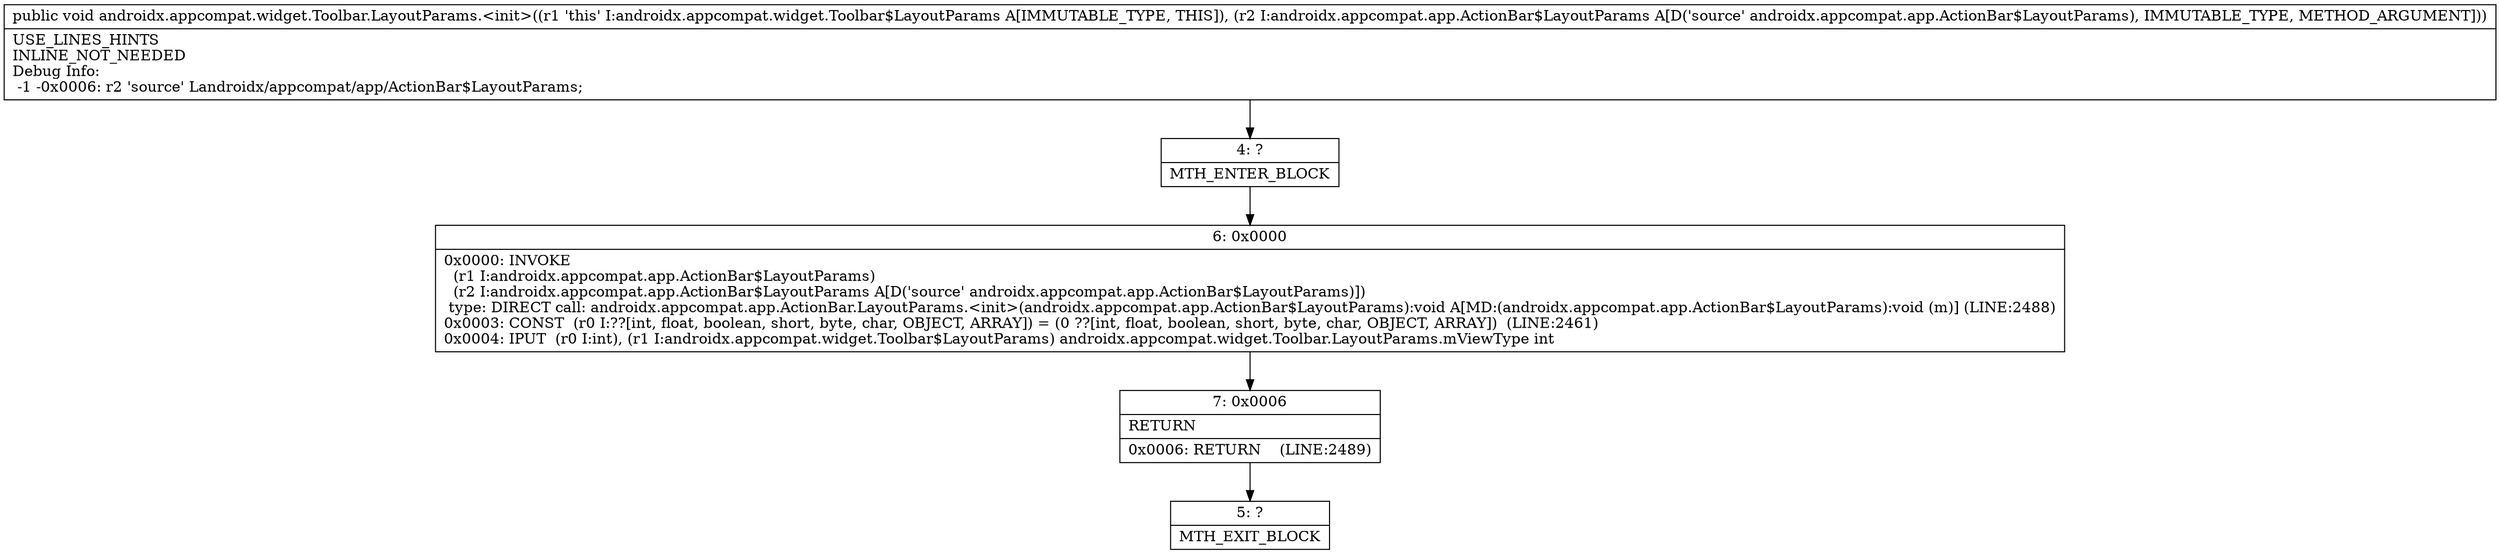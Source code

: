 digraph "CFG forandroidx.appcompat.widget.Toolbar.LayoutParams.\<init\>(Landroidx\/appcompat\/app\/ActionBar$LayoutParams;)V" {
Node_4 [shape=record,label="{4\:\ ?|MTH_ENTER_BLOCK\l}"];
Node_6 [shape=record,label="{6\:\ 0x0000|0x0000: INVOKE  \l  (r1 I:androidx.appcompat.app.ActionBar$LayoutParams)\l  (r2 I:androidx.appcompat.app.ActionBar$LayoutParams A[D('source' androidx.appcompat.app.ActionBar$LayoutParams)])\l type: DIRECT call: androidx.appcompat.app.ActionBar.LayoutParams.\<init\>(androidx.appcompat.app.ActionBar$LayoutParams):void A[MD:(androidx.appcompat.app.ActionBar$LayoutParams):void (m)] (LINE:2488)\l0x0003: CONST  (r0 I:??[int, float, boolean, short, byte, char, OBJECT, ARRAY]) = (0 ??[int, float, boolean, short, byte, char, OBJECT, ARRAY])  (LINE:2461)\l0x0004: IPUT  (r0 I:int), (r1 I:androidx.appcompat.widget.Toolbar$LayoutParams) androidx.appcompat.widget.Toolbar.LayoutParams.mViewType int \l}"];
Node_7 [shape=record,label="{7\:\ 0x0006|RETURN\l|0x0006: RETURN    (LINE:2489)\l}"];
Node_5 [shape=record,label="{5\:\ ?|MTH_EXIT_BLOCK\l}"];
MethodNode[shape=record,label="{public void androidx.appcompat.widget.Toolbar.LayoutParams.\<init\>((r1 'this' I:androidx.appcompat.widget.Toolbar$LayoutParams A[IMMUTABLE_TYPE, THIS]), (r2 I:androidx.appcompat.app.ActionBar$LayoutParams A[D('source' androidx.appcompat.app.ActionBar$LayoutParams), IMMUTABLE_TYPE, METHOD_ARGUMENT]))  | USE_LINES_HINTS\lINLINE_NOT_NEEDED\lDebug Info:\l  \-1 \-0x0006: r2 'source' Landroidx\/appcompat\/app\/ActionBar$LayoutParams;\l}"];
MethodNode -> Node_4;Node_4 -> Node_6;
Node_6 -> Node_7;
Node_7 -> Node_5;
}

